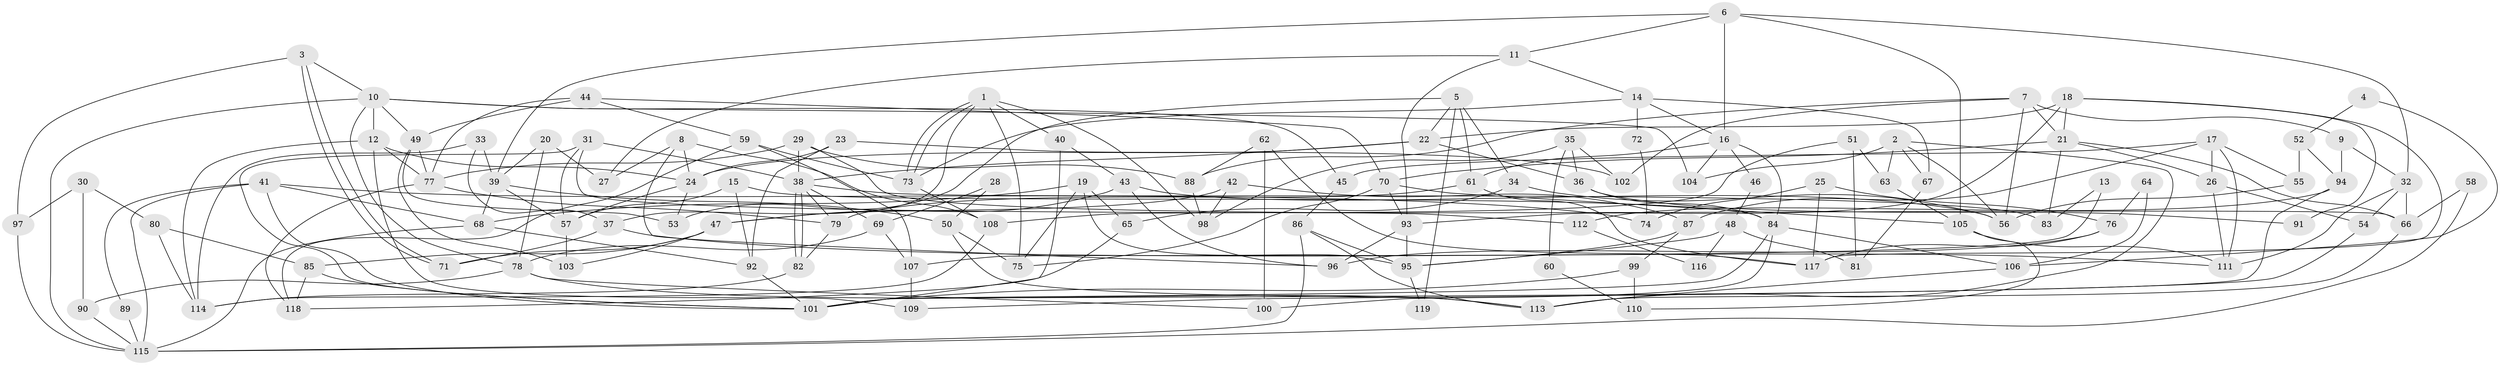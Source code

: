 // Generated by graph-tools (version 1.1) at 2025/02/03/09/25 03:02:08]
// undirected, 119 vertices, 238 edges
graph export_dot {
graph [start="1"]
  node [color=gray90,style=filled];
  1;
  2;
  3;
  4;
  5;
  6;
  7;
  8;
  9;
  10;
  11;
  12;
  13;
  14;
  15;
  16;
  17;
  18;
  19;
  20;
  21;
  22;
  23;
  24;
  25;
  26;
  27;
  28;
  29;
  30;
  31;
  32;
  33;
  34;
  35;
  36;
  37;
  38;
  39;
  40;
  41;
  42;
  43;
  44;
  45;
  46;
  47;
  48;
  49;
  50;
  51;
  52;
  53;
  54;
  55;
  56;
  57;
  58;
  59;
  60;
  61;
  62;
  63;
  64;
  65;
  66;
  67;
  68;
  69;
  70;
  71;
  72;
  73;
  74;
  75;
  76;
  77;
  78;
  79;
  80;
  81;
  82;
  83;
  84;
  85;
  86;
  87;
  88;
  89;
  90;
  91;
  92;
  93;
  94;
  95;
  96;
  97;
  98;
  99;
  100;
  101;
  102;
  103;
  104;
  105;
  106;
  107;
  108;
  109;
  110;
  111;
  112;
  113;
  114;
  115;
  116;
  117;
  118;
  119;
  1 -- 37;
  1 -- 73;
  1 -- 73;
  1 -- 40;
  1 -- 75;
  1 -- 98;
  2 -- 104;
  2 -- 56;
  2 -- 63;
  2 -- 67;
  2 -- 113;
  3 -- 97;
  3 -- 71;
  3 -- 71;
  3 -- 10;
  4 -- 52;
  4 -- 106;
  5 -- 53;
  5 -- 22;
  5 -- 34;
  5 -- 61;
  5 -- 119;
  6 -- 11;
  6 -- 32;
  6 -- 16;
  6 -- 39;
  6 -- 105;
  7 -- 21;
  7 -- 88;
  7 -- 9;
  7 -- 56;
  7 -- 102;
  8 -- 24;
  8 -- 27;
  8 -- 96;
  8 -- 108;
  9 -- 32;
  9 -- 94;
  10 -- 45;
  10 -- 12;
  10 -- 49;
  10 -- 78;
  10 -- 104;
  10 -- 115;
  11 -- 93;
  11 -- 14;
  11 -- 27;
  12 -- 24;
  12 -- 77;
  12 -- 109;
  12 -- 114;
  13 -- 83;
  13 -- 107;
  14 -- 73;
  14 -- 16;
  14 -- 67;
  14 -- 72;
  15 -- 92;
  15 -- 57;
  15 -- 84;
  16 -- 84;
  16 -- 46;
  16 -- 61;
  16 -- 104;
  17 -- 87;
  17 -- 111;
  17 -- 26;
  17 -- 45;
  17 -- 55;
  18 -- 93;
  18 -- 117;
  18 -- 21;
  18 -- 22;
  18 -- 91;
  19 -- 68;
  19 -- 75;
  19 -- 65;
  19 -- 95;
  20 -- 39;
  20 -- 78;
  20 -- 27;
  21 -- 70;
  21 -- 26;
  21 -- 66;
  21 -- 83;
  22 -- 38;
  22 -- 24;
  22 -- 36;
  23 -- 92;
  23 -- 24;
  23 -- 102;
  24 -- 57;
  24 -- 53;
  25 -- 76;
  25 -- 117;
  25 -- 74;
  26 -- 54;
  26 -- 111;
  28 -- 69;
  28 -- 50;
  29 -- 38;
  29 -- 77;
  29 -- 88;
  29 -- 112;
  30 -- 80;
  30 -- 90;
  30 -- 97;
  31 -- 66;
  31 -- 38;
  31 -- 57;
  31 -- 101;
  32 -- 54;
  32 -- 111;
  32 -- 66;
  33 -- 114;
  33 -- 37;
  33 -- 39;
  34 -- 56;
  34 -- 65;
  35 -- 102;
  35 -- 36;
  35 -- 60;
  35 -- 98;
  36 -- 84;
  36 -- 91;
  37 -- 71;
  37 -- 111;
  38 -- 82;
  38 -- 82;
  38 -- 79;
  38 -- 69;
  38 -- 83;
  39 -- 50;
  39 -- 57;
  39 -- 68;
  40 -- 101;
  40 -- 43;
  41 -- 115;
  41 -- 68;
  41 -- 74;
  41 -- 89;
  41 -- 101;
  42 -- 98;
  42 -- 47;
  42 -- 87;
  43 -- 47;
  43 -- 56;
  43 -- 96;
  44 -- 49;
  44 -- 77;
  44 -- 59;
  44 -- 70;
  45 -- 86;
  46 -- 48;
  47 -- 85;
  47 -- 103;
  47 -- 71;
  48 -- 95;
  48 -- 81;
  48 -- 116;
  49 -- 77;
  49 -- 53;
  49 -- 103;
  50 -- 113;
  50 -- 75;
  51 -- 108;
  51 -- 63;
  51 -- 81;
  52 -- 94;
  52 -- 55;
  54 -- 109;
  55 -- 56;
  57 -- 103;
  58 -- 66;
  58 -- 115;
  59 -- 73;
  59 -- 107;
  59 -- 118;
  60 -- 110;
  61 -- 79;
  61 -- 117;
  62 -- 100;
  62 -- 88;
  62 -- 117;
  63 -- 105;
  64 -- 76;
  64 -- 106;
  65 -- 118;
  66 -- 113;
  67 -- 81;
  68 -- 115;
  68 -- 92;
  69 -- 78;
  69 -- 107;
  70 -- 75;
  70 -- 93;
  70 -- 105;
  72 -- 74;
  73 -- 108;
  76 -- 117;
  76 -- 96;
  77 -- 118;
  77 -- 79;
  78 -- 113;
  78 -- 90;
  78 -- 100;
  79 -- 82;
  80 -- 114;
  80 -- 85;
  82 -- 114;
  84 -- 101;
  84 -- 100;
  84 -- 106;
  85 -- 118;
  85 -- 101;
  86 -- 113;
  86 -- 95;
  86 -- 115;
  87 -- 95;
  87 -- 99;
  88 -- 98;
  89 -- 115;
  90 -- 115;
  92 -- 101;
  93 -- 96;
  93 -- 95;
  94 -- 101;
  94 -- 112;
  95 -- 119;
  97 -- 115;
  99 -- 101;
  99 -- 110;
  105 -- 110;
  105 -- 111;
  106 -- 113;
  107 -- 109;
  108 -- 114;
  112 -- 116;
}
